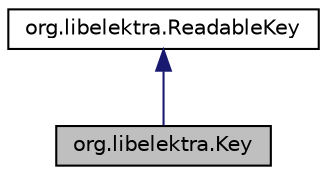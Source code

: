 digraph "org.libelektra.Key"
{
 // LATEX_PDF_SIZE
  edge [fontname="Helvetica",fontsize="10",labelfontname="Helvetica",labelfontsize="10"];
  node [fontname="Helvetica",fontsize="10",shape=record];
  Node1 [label="org.libelektra.Key",height=0.2,width=0.4,color="black", fillcolor="grey75", style="filled", fontcolor="black",tooltip="Key represents a native Elektra key providing access to its name, value and meta information."];
  Node2 -> Node1 [dir="back",color="midnightblue",fontsize="10",style="solid",fontname="Helvetica"];
  Node2 [label="org.libelektra.ReadableKey",height=0.2,width=0.4,color="black", fillcolor="white", style="filled",URL="$classorg_1_1libelektra_1_1ReadableKey.html",tooltip="Read only key representing a native Elektra key providing read access to its name and value."];
}
